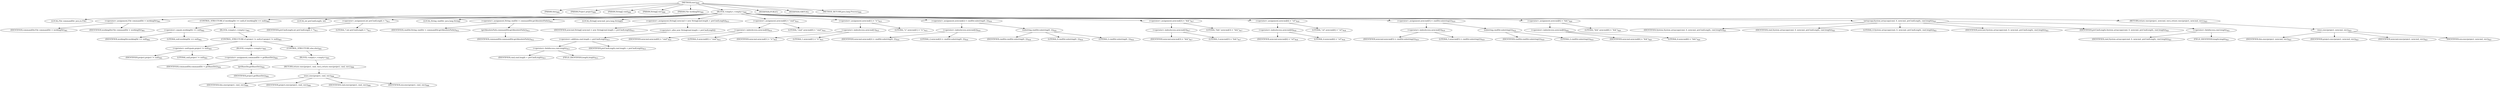 digraph "exec" {  
"1871" [label = <(METHOD,exec)<SUB>899</SUB>> ]
"109" [label = <(PARAM,this)<SUB>899</SUB>> ]
"1872" [label = <(PARAM,Project project)<SUB>899</SUB>> ]
"1873" [label = <(PARAM,String[] cmd)<SUB>899</SUB>> ]
"1874" [label = <(PARAM,String[] env)<SUB>899</SUB>> ]
"1875" [label = <(PARAM,File workingDir)<SUB>900</SUB>> ]
"1876" [label = <(BLOCK,&lt;empty&gt;,&lt;empty&gt;)<SUB>900</SUB>> ]
"1877" [label = <(LOCAL,File commandDir: java.io.File)> ]
"1878" [label = <(&lt;operator&gt;.assignment,File commandDir = workingDir)<SUB>901</SUB>> ]
"1879" [label = <(IDENTIFIER,commandDir,File commandDir = workingDir)<SUB>901</SUB>> ]
"1880" [label = <(IDENTIFIER,workingDir,File commandDir = workingDir)<SUB>901</SUB>> ]
"1881" [label = <(CONTROL_STRUCTURE,if (workingDir == null),if (workingDir == null))<SUB>902</SUB>> ]
"1882" [label = <(&lt;operator&gt;.equals,workingDir == null)<SUB>902</SUB>> ]
"1883" [label = <(IDENTIFIER,workingDir,workingDir == null)<SUB>902</SUB>> ]
"1884" [label = <(LITERAL,null,workingDir == null)<SUB>902</SUB>> ]
"1885" [label = <(BLOCK,&lt;empty&gt;,&lt;empty&gt;)<SUB>902</SUB>> ]
"1886" [label = <(CONTROL_STRUCTURE,if (project != null),if (project != null))<SUB>903</SUB>> ]
"1887" [label = <(&lt;operator&gt;.notEquals,project != null)<SUB>903</SUB>> ]
"1888" [label = <(IDENTIFIER,project,project != null)<SUB>903</SUB>> ]
"1889" [label = <(LITERAL,null,project != null)<SUB>903</SUB>> ]
"1890" [label = <(BLOCK,&lt;empty&gt;,&lt;empty&gt;)<SUB>903</SUB>> ]
"1891" [label = <(&lt;operator&gt;.assignment,commandDir = getBaseDir())<SUB>904</SUB>> ]
"1892" [label = <(IDENTIFIER,commandDir,commandDir = getBaseDir())<SUB>904</SUB>> ]
"1893" [label = <(getBaseDir,getBaseDir())<SUB>904</SUB>> ]
"1894" [label = <(IDENTIFIER,project,getBaseDir())<SUB>904</SUB>> ]
"1895" [label = <(CONTROL_STRUCTURE,else,else)<SUB>905</SUB>> ]
"1896" [label = <(BLOCK,&lt;empty&gt;,&lt;empty&gt;)<SUB>905</SUB>> ]
"1897" [label = <(RETURN,return exec(project, cmd, env);,return exec(project, cmd, env);)<SUB>906</SUB>> ]
"1898" [label = <(exec,exec(project, cmd, env))<SUB>906</SUB>> ]
"108" [label = <(IDENTIFIER,this,exec(project, cmd, env))<SUB>906</SUB>> ]
"1899" [label = <(IDENTIFIER,project,exec(project, cmd, env))<SUB>906</SUB>> ]
"1900" [label = <(IDENTIFIER,cmd,exec(project, cmd, env))<SUB>906</SUB>> ]
"1901" [label = <(IDENTIFIER,env,exec(project, cmd, env))<SUB>906</SUB>> ]
"1902" [label = <(LOCAL,int preCmdLength: int)> ]
"1903" [label = <(&lt;operator&gt;.assignment,int preCmdLength = 7)<SUB>911</SUB>> ]
"1904" [label = <(IDENTIFIER,preCmdLength,int preCmdLength = 7)<SUB>911</SUB>> ]
"1905" [label = <(LITERAL,7,int preCmdLength = 7)<SUB>911</SUB>> ]
"1906" [label = <(LOCAL,String cmdDir: java.lang.String)> ]
"1907" [label = <(&lt;operator&gt;.assignment,String cmdDir = commandDir.getAbsolutePath())<SUB>912</SUB>> ]
"1908" [label = <(IDENTIFIER,cmdDir,String cmdDir = commandDir.getAbsolutePath())<SUB>912</SUB>> ]
"1909" [label = <(getAbsolutePath,commandDir.getAbsolutePath())<SUB>912</SUB>> ]
"1910" [label = <(IDENTIFIER,commandDir,commandDir.getAbsolutePath())<SUB>912</SUB>> ]
"1911" [label = <(LOCAL,String[] newcmd: java.lang.String[])> ]
"1912" [label = <(&lt;operator&gt;.assignment,String[] newcmd = new String[cmd.length + preCmdLength])<SUB>913</SUB>> ]
"1913" [label = <(IDENTIFIER,newcmd,String[] newcmd = new String[cmd.length + preCmdLength])<SUB>913</SUB>> ]
"1914" [label = <(&lt;operator&gt;.alloc,new String[cmd.length + preCmdLength])> ]
"1915" [label = <(&lt;operator&gt;.addition,cmd.length + preCmdLength)<SUB>913</SUB>> ]
"1916" [label = <(&lt;operator&gt;.fieldAccess,cmd.length)<SUB>913</SUB>> ]
"1917" [label = <(IDENTIFIER,cmd,cmd.length + preCmdLength)<SUB>913</SUB>> ]
"1918" [label = <(FIELD_IDENTIFIER,length,length)<SUB>913</SUB>> ]
"1919" [label = <(IDENTIFIER,preCmdLength,cmd.length + preCmdLength)<SUB>913</SUB>> ]
"1920" [label = <(&lt;operator&gt;.assignment,newcmd[0] = &quot;cmd&quot;)<SUB>914</SUB>> ]
"1921" [label = <(&lt;operator&gt;.indexAccess,newcmd[0])<SUB>914</SUB>> ]
"1922" [label = <(IDENTIFIER,newcmd,newcmd[0] = &quot;cmd&quot;)<SUB>914</SUB>> ]
"1923" [label = <(LITERAL,0,newcmd[0] = &quot;cmd&quot;)<SUB>914</SUB>> ]
"1924" [label = <(LITERAL,&quot;cmd&quot;,newcmd[0] = &quot;cmd&quot;)<SUB>914</SUB>> ]
"1925" [label = <(&lt;operator&gt;.assignment,newcmd[1] = &quot;/c&quot;)<SUB>915</SUB>> ]
"1926" [label = <(&lt;operator&gt;.indexAccess,newcmd[1])<SUB>915</SUB>> ]
"1927" [label = <(IDENTIFIER,newcmd,newcmd[1] = &quot;/c&quot;)<SUB>915</SUB>> ]
"1928" [label = <(LITERAL,1,newcmd[1] = &quot;/c&quot;)<SUB>915</SUB>> ]
"1929" [label = <(LITERAL,&quot;/c&quot;,newcmd[1] = &quot;/c&quot;)<SUB>915</SUB>> ]
"1930" [label = <(&lt;operator&gt;.assignment,newcmd[2] = cmdDir.substring(0, 2))<SUB>916</SUB>> ]
"1931" [label = <(&lt;operator&gt;.indexAccess,newcmd[2])<SUB>916</SUB>> ]
"1932" [label = <(IDENTIFIER,newcmd,newcmd[2] = cmdDir.substring(0, 2))<SUB>916</SUB>> ]
"1933" [label = <(LITERAL,2,newcmd[2] = cmdDir.substring(0, 2))<SUB>916</SUB>> ]
"1934" [label = <(substring,cmdDir.substring(0, 2))<SUB>916</SUB>> ]
"1935" [label = <(IDENTIFIER,cmdDir,cmdDir.substring(0, 2))<SUB>916</SUB>> ]
"1936" [label = <(LITERAL,0,cmdDir.substring(0, 2))<SUB>916</SUB>> ]
"1937" [label = <(LITERAL,2,cmdDir.substring(0, 2))<SUB>916</SUB>> ]
"1938" [label = <(&lt;operator&gt;.assignment,newcmd[3] = &quot;&amp;&amp;&quot;)<SUB>917</SUB>> ]
"1939" [label = <(&lt;operator&gt;.indexAccess,newcmd[3])<SUB>917</SUB>> ]
"1940" [label = <(IDENTIFIER,newcmd,newcmd[3] = &quot;&amp;&amp;&quot;)<SUB>917</SUB>> ]
"1941" [label = <(LITERAL,3,newcmd[3] = &quot;&amp;&amp;&quot;)<SUB>917</SUB>> ]
"1942" [label = <(LITERAL,&quot;&amp;&amp;&quot;,newcmd[3] = &quot;&amp;&amp;&quot;)<SUB>917</SUB>> ]
"1943" [label = <(&lt;operator&gt;.assignment,newcmd[4] = &quot;cd&quot;)<SUB>918</SUB>> ]
"1944" [label = <(&lt;operator&gt;.indexAccess,newcmd[4])<SUB>918</SUB>> ]
"1945" [label = <(IDENTIFIER,newcmd,newcmd[4] = &quot;cd&quot;)<SUB>918</SUB>> ]
"1946" [label = <(LITERAL,4,newcmd[4] = &quot;cd&quot;)<SUB>918</SUB>> ]
"1947" [label = <(LITERAL,&quot;cd&quot;,newcmd[4] = &quot;cd&quot;)<SUB>918</SUB>> ]
"1948" [label = <(&lt;operator&gt;.assignment,newcmd[5] = cmdDir.substring(2))<SUB>919</SUB>> ]
"1949" [label = <(&lt;operator&gt;.indexAccess,newcmd[5])<SUB>919</SUB>> ]
"1950" [label = <(IDENTIFIER,newcmd,newcmd[5] = cmdDir.substring(2))<SUB>919</SUB>> ]
"1951" [label = <(LITERAL,5,newcmd[5] = cmdDir.substring(2))<SUB>919</SUB>> ]
"1952" [label = <(substring,cmdDir.substring(2))<SUB>919</SUB>> ]
"1953" [label = <(IDENTIFIER,cmdDir,cmdDir.substring(2))<SUB>919</SUB>> ]
"1954" [label = <(LITERAL,2,cmdDir.substring(2))<SUB>919</SUB>> ]
"1955" [label = <(&lt;operator&gt;.assignment,newcmd[6] = &quot;&amp;&amp;&quot;)<SUB>920</SUB>> ]
"1956" [label = <(&lt;operator&gt;.indexAccess,newcmd[6])<SUB>920</SUB>> ]
"1957" [label = <(IDENTIFIER,newcmd,newcmd[6] = &quot;&amp;&amp;&quot;)<SUB>920</SUB>> ]
"1958" [label = <(LITERAL,6,newcmd[6] = &quot;&amp;&amp;&quot;)<SUB>920</SUB>> ]
"1959" [label = <(LITERAL,&quot;&amp;&amp;&quot;,newcmd[6] = &quot;&amp;&amp;&quot;)<SUB>920</SUB>> ]
"1960" [label = <(arraycopy,System.arraycopy(cmd, 0, newcmd, preCmdLength, cmd.length))<SUB>921</SUB>> ]
"1961" [label = <(IDENTIFIER,System,System.arraycopy(cmd, 0, newcmd, preCmdLength, cmd.length))<SUB>921</SUB>> ]
"1962" [label = <(IDENTIFIER,cmd,System.arraycopy(cmd, 0, newcmd, preCmdLength, cmd.length))<SUB>921</SUB>> ]
"1963" [label = <(LITERAL,0,System.arraycopy(cmd, 0, newcmd, preCmdLength, cmd.length))<SUB>921</SUB>> ]
"1964" [label = <(IDENTIFIER,newcmd,System.arraycopy(cmd, 0, newcmd, preCmdLength, cmd.length))<SUB>921</SUB>> ]
"1965" [label = <(IDENTIFIER,preCmdLength,System.arraycopy(cmd, 0, newcmd, preCmdLength, cmd.length))<SUB>921</SUB>> ]
"1966" [label = <(&lt;operator&gt;.fieldAccess,cmd.length)<SUB>921</SUB>> ]
"1967" [label = <(IDENTIFIER,cmd,System.arraycopy(cmd, 0, newcmd, preCmdLength, cmd.length))<SUB>921</SUB>> ]
"1968" [label = <(FIELD_IDENTIFIER,length,length)<SUB>921</SUB>> ]
"1969" [label = <(RETURN,return exec(project, newcmd, env);,return exec(project, newcmd, env);)<SUB>923</SUB>> ]
"1970" [label = <(exec,exec(project, newcmd, env))<SUB>923</SUB>> ]
"110" [label = <(IDENTIFIER,this,exec(project, newcmd, env))<SUB>923</SUB>> ]
"1971" [label = <(IDENTIFIER,project,exec(project, newcmd, env))<SUB>923</SUB>> ]
"1972" [label = <(IDENTIFIER,newcmd,exec(project, newcmd, env))<SUB>923</SUB>> ]
"1973" [label = <(IDENTIFIER,env,exec(project, newcmd, env))<SUB>923</SUB>> ]
"1974" [label = <(MODIFIER,PUBLIC)> ]
"1975" [label = <(MODIFIER,VIRTUAL)> ]
"1976" [label = <(METHOD_RETURN,java.lang.Process)<SUB>899</SUB>> ]
  "1871" -> "109" 
  "1871" -> "1872" 
  "1871" -> "1873" 
  "1871" -> "1874" 
  "1871" -> "1875" 
  "1871" -> "1876" 
  "1871" -> "1974" 
  "1871" -> "1975" 
  "1871" -> "1976" 
  "1876" -> "1877" 
  "1876" -> "1878" 
  "1876" -> "1881" 
  "1876" -> "1902" 
  "1876" -> "1903" 
  "1876" -> "1906" 
  "1876" -> "1907" 
  "1876" -> "1911" 
  "1876" -> "1912" 
  "1876" -> "1920" 
  "1876" -> "1925" 
  "1876" -> "1930" 
  "1876" -> "1938" 
  "1876" -> "1943" 
  "1876" -> "1948" 
  "1876" -> "1955" 
  "1876" -> "1960" 
  "1876" -> "1969" 
  "1878" -> "1879" 
  "1878" -> "1880" 
  "1881" -> "1882" 
  "1881" -> "1885" 
  "1882" -> "1883" 
  "1882" -> "1884" 
  "1885" -> "1886" 
  "1886" -> "1887" 
  "1886" -> "1890" 
  "1886" -> "1895" 
  "1887" -> "1888" 
  "1887" -> "1889" 
  "1890" -> "1891" 
  "1891" -> "1892" 
  "1891" -> "1893" 
  "1893" -> "1894" 
  "1895" -> "1896" 
  "1896" -> "1897" 
  "1897" -> "1898" 
  "1898" -> "108" 
  "1898" -> "1899" 
  "1898" -> "1900" 
  "1898" -> "1901" 
  "1903" -> "1904" 
  "1903" -> "1905" 
  "1907" -> "1908" 
  "1907" -> "1909" 
  "1909" -> "1910" 
  "1912" -> "1913" 
  "1912" -> "1914" 
  "1914" -> "1915" 
  "1915" -> "1916" 
  "1915" -> "1919" 
  "1916" -> "1917" 
  "1916" -> "1918" 
  "1920" -> "1921" 
  "1920" -> "1924" 
  "1921" -> "1922" 
  "1921" -> "1923" 
  "1925" -> "1926" 
  "1925" -> "1929" 
  "1926" -> "1927" 
  "1926" -> "1928" 
  "1930" -> "1931" 
  "1930" -> "1934" 
  "1931" -> "1932" 
  "1931" -> "1933" 
  "1934" -> "1935" 
  "1934" -> "1936" 
  "1934" -> "1937" 
  "1938" -> "1939" 
  "1938" -> "1942" 
  "1939" -> "1940" 
  "1939" -> "1941" 
  "1943" -> "1944" 
  "1943" -> "1947" 
  "1944" -> "1945" 
  "1944" -> "1946" 
  "1948" -> "1949" 
  "1948" -> "1952" 
  "1949" -> "1950" 
  "1949" -> "1951" 
  "1952" -> "1953" 
  "1952" -> "1954" 
  "1955" -> "1956" 
  "1955" -> "1959" 
  "1956" -> "1957" 
  "1956" -> "1958" 
  "1960" -> "1961" 
  "1960" -> "1962" 
  "1960" -> "1963" 
  "1960" -> "1964" 
  "1960" -> "1965" 
  "1960" -> "1966" 
  "1966" -> "1967" 
  "1966" -> "1968" 
  "1969" -> "1970" 
  "1970" -> "110" 
  "1970" -> "1971" 
  "1970" -> "1972" 
  "1970" -> "1973" 
}
